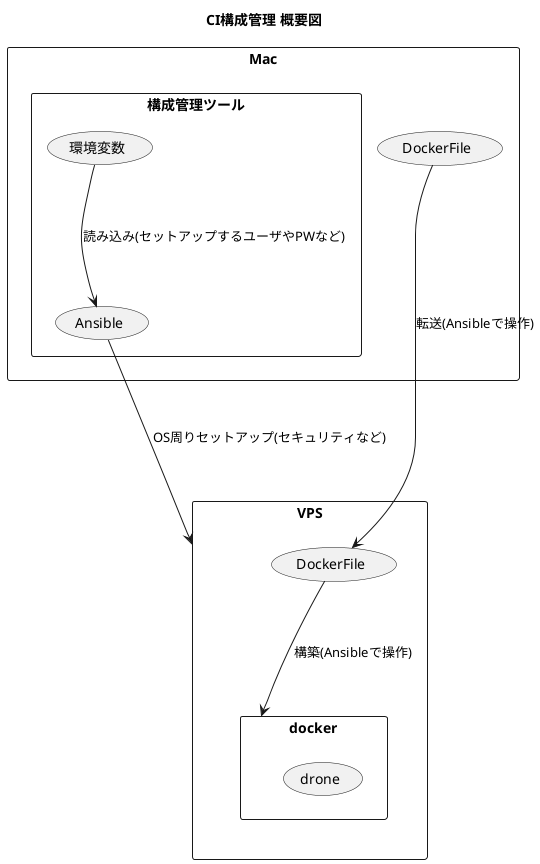 @startuml

title CI構成管理 概要図

rectangle Mac {
  rectangle 構成管理ツール {
    (Ansible) as ANSIBLE
    (環境変数) as ENV
  }
  (DockerFile) as DF
}

rectangle VPS as VPS {
  (DockerFile) as VPS_DF
  rectangle docker as VPS_DOCKER {
    (drone) as VPS_DRONE
  }
}

ENV ---> ANSIBLE: 読み込み(セットアップするユーザやPWなど)
ANSIBLE ---> VPS: OS周りセットアップ(セキュリティなど)
DF ---> VPS_DF: 転送(Ansibleで操作)
VPS_DF ---> VPS_DOCKER: 構築(Ansibleで操作)

@enduml
